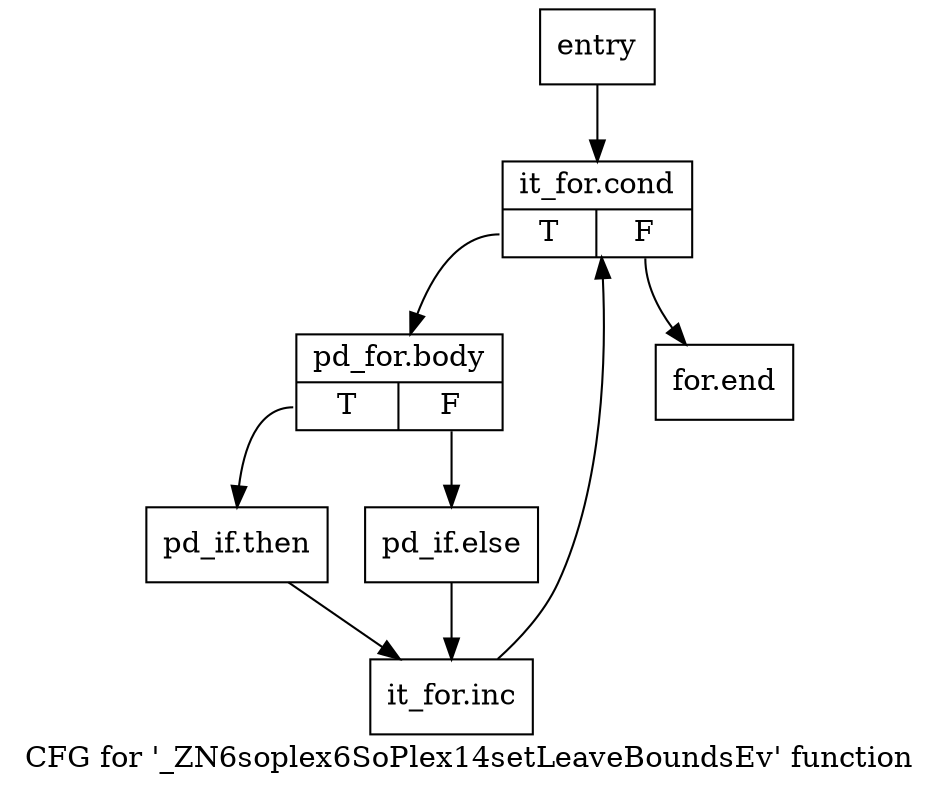 digraph "CFG for '_ZN6soplex6SoPlex14setLeaveBoundsEv' function" {
	label="CFG for '_ZN6soplex6SoPlex14setLeaveBoundsEv' function";

	Node0x273d080 [shape=record,label="{entry}"];
	Node0x273d080 -> Node0x273d0d0;
	Node0x273d0d0 [shape=record,label="{it_for.cond|{<s0>T|<s1>F}}"];
	Node0x273d0d0:s0 -> Node0x273d120;
	Node0x273d0d0:s1 -> Node0x273d260;
	Node0x273d120 [shape=record,label="{pd_for.body|{<s0>T|<s1>F}}"];
	Node0x273d120:s0 -> Node0x273d170;
	Node0x273d120:s1 -> Node0x273d1c0;
	Node0x273d170 [shape=record,label="{pd_if.then}"];
	Node0x273d170 -> Node0x273d210;
	Node0x273d1c0 [shape=record,label="{pd_if.else}"];
	Node0x273d1c0 -> Node0x273d210;
	Node0x273d210 [shape=record,label="{it_for.inc}"];
	Node0x273d210 -> Node0x273d0d0;
	Node0x273d260 [shape=record,label="{for.end}"];
}

